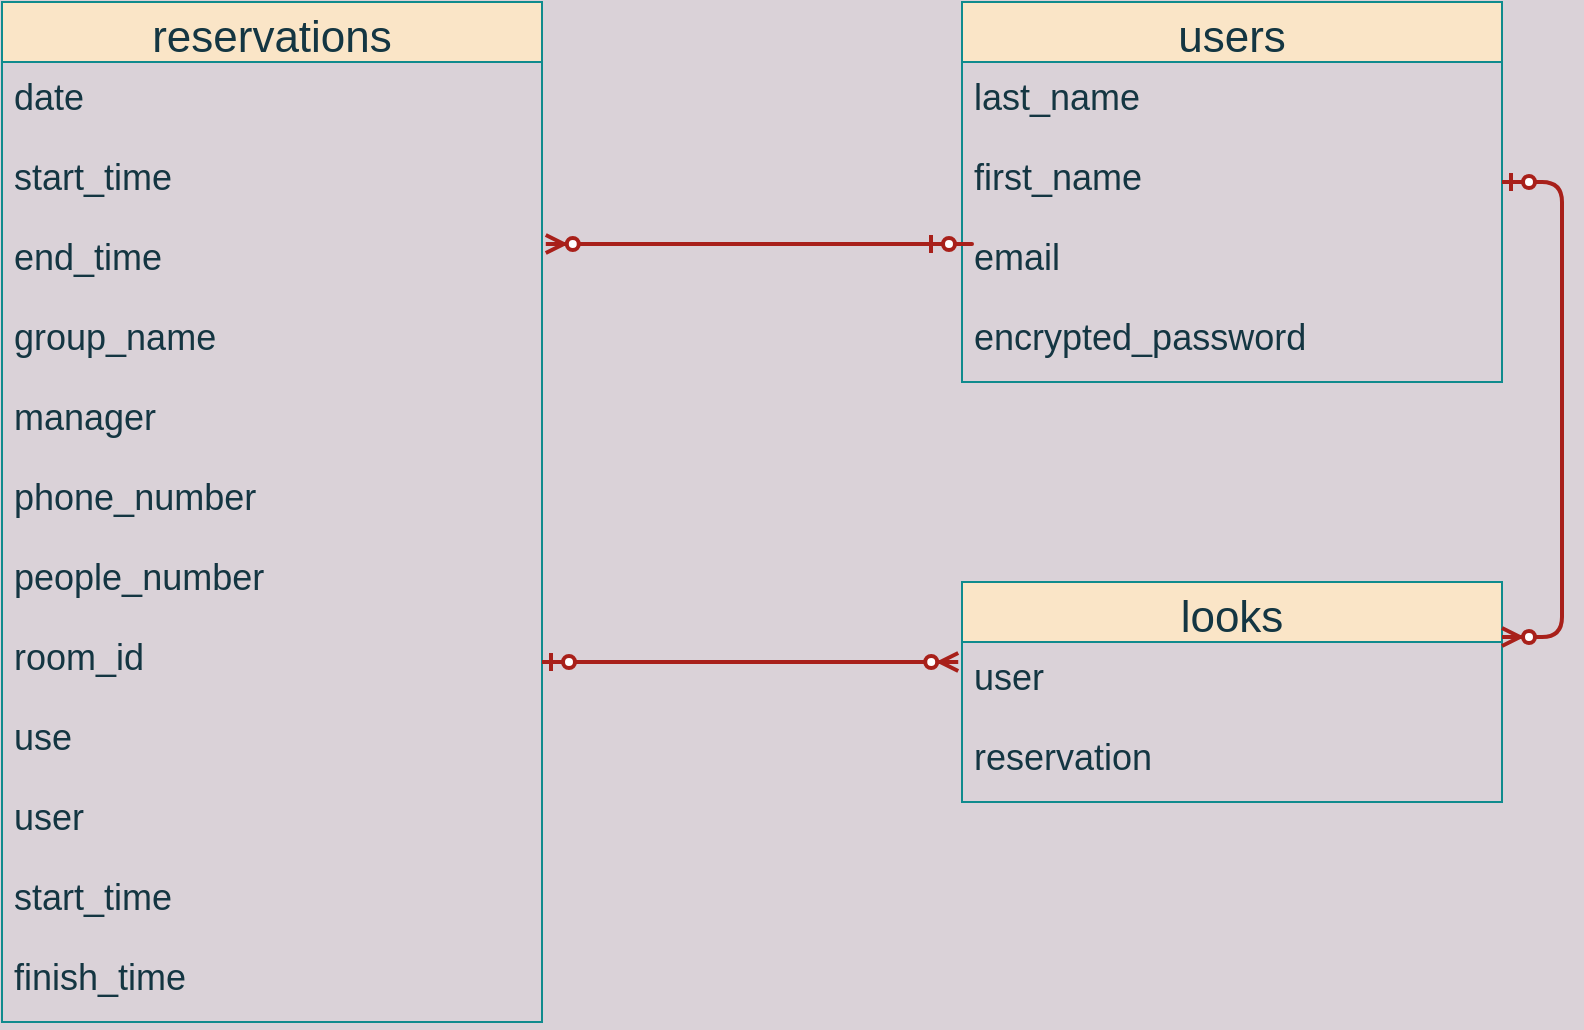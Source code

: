 <mxfile>
    <diagram id="V0sVcFjTYdBYmJDRwtOW" name="ページ1">
        <mxGraphModel dx="676" dy="680" grid="1" gridSize="10" guides="1" tooltips="1" connect="1" arrows="1" fold="1" page="0" pageScale="1" pageWidth="827" pageHeight="1169" background="#DAD2D8" math="0" shadow="0">
            <root>
                <mxCell id="0"/>
                <mxCell id="1" parent="0"/>
                <mxCell id="2" value="users" style="swimlane;fontStyle=0;childLayout=stackLayout;horizontal=1;startSize=30;horizontalStack=0;resizeParent=1;resizeParentMax=0;resizeLast=0;collapsible=1;marginBottom=0;align=center;fontSize=22;fillColor=#FAE5C7;strokeColor=#0F8B8D;fontColor=#143642;spacing=4;glass=0;" parent="1" vertex="1">
                    <mxGeometry x="540" y="240" width="270" height="190" as="geometry"/>
                </mxCell>
                <mxCell id="3" value="last_name" style="text;strokeColor=none;fillColor=none;spacingLeft=4;spacingRight=4;overflow=hidden;rotatable=0;points=[[0,0.5],[1,0.5]];portConstraint=eastwest;fontSize=18;fontColor=#143642;" parent="2" vertex="1">
                    <mxGeometry y="30" width="270" height="40" as="geometry"/>
                </mxCell>
                <mxCell id="4" value="first_name" style="text;strokeColor=none;fillColor=none;spacingLeft=4;spacingRight=4;overflow=hidden;rotatable=0;points=[[0,0.5],[1,0.5]];portConstraint=eastwest;fontSize=18;fontColor=#143642;" parent="2" vertex="1">
                    <mxGeometry y="70" width="270" height="40" as="geometry"/>
                </mxCell>
                <mxCell id="6" value="email" style="text;strokeColor=none;fillColor=none;spacingLeft=4;spacingRight=4;overflow=hidden;rotatable=0;points=[[0,0.5],[1,0.5]];portConstraint=eastwest;fontSize=18;fontColor=#143642;" parent="2" vertex="1">
                    <mxGeometry y="110" width="270" height="40" as="geometry"/>
                </mxCell>
                <mxCell id="5" value="encrypted_password" style="text;strokeColor=none;fillColor=none;spacingLeft=4;spacingRight=4;overflow=hidden;rotatable=0;points=[[0,0.5],[1,0.5]];portConstraint=eastwest;fontSize=18;fontColor=#143642;" parent="2" vertex="1">
                    <mxGeometry y="150" width="270" height="40" as="geometry"/>
                </mxCell>
                <mxCell id="8" value="reservations" style="swimlane;fontStyle=0;childLayout=stackLayout;horizontal=1;startSize=30;horizontalStack=0;resizeParent=1;resizeParentMax=0;resizeLast=0;collapsible=1;marginBottom=0;align=center;fontSize=22;fillColor=#FAE5C7;strokeColor=#0F8B8D;fontColor=#143642;spacing=4;glass=0;" parent="1" vertex="1">
                    <mxGeometry x="60" y="240" width="270" height="510" as="geometry"/>
                </mxCell>
                <mxCell id="9" value="date" style="text;strokeColor=none;fillColor=none;spacingLeft=4;spacingRight=4;overflow=hidden;rotatable=0;points=[[0,0.5],[1,0.5]];portConstraint=eastwest;fontSize=18;fontColor=#143642;" parent="8" vertex="1">
                    <mxGeometry y="30" width="270" height="40" as="geometry"/>
                </mxCell>
                <mxCell id="10" value="start_time" style="text;strokeColor=none;fillColor=none;spacingLeft=4;spacingRight=4;overflow=hidden;rotatable=0;points=[[0,0.5],[1,0.5]];portConstraint=eastwest;fontSize=18;fontColor=#143642;" parent="8" vertex="1">
                    <mxGeometry y="70" width="270" height="40" as="geometry"/>
                </mxCell>
                <mxCell id="11" value="end_time" style="text;strokeColor=none;fillColor=none;spacingLeft=4;spacingRight=4;overflow=hidden;rotatable=0;points=[[0,0.5],[1,0.5]];portConstraint=eastwest;fontSize=18;fontColor=#143642;" parent="8" vertex="1">
                    <mxGeometry y="110" width="270" height="40" as="geometry"/>
                </mxCell>
                <mxCell id="13" value="group_name" style="text;strokeColor=none;fillColor=none;spacingLeft=4;spacingRight=4;overflow=hidden;rotatable=0;points=[[0,0.5],[1,0.5]];portConstraint=eastwest;fontSize=18;fontColor=#143642;" parent="8" vertex="1">
                    <mxGeometry y="150" width="270" height="40" as="geometry"/>
                </mxCell>
                <mxCell id="14" value="manager" style="text;strokeColor=none;fillColor=none;spacingLeft=4;spacingRight=4;overflow=hidden;rotatable=0;points=[[0,0.5],[1,0.5]];portConstraint=eastwest;fontSize=18;fontColor=#143642;" parent="8" vertex="1">
                    <mxGeometry y="190" width="270" height="40" as="geometry"/>
                </mxCell>
                <mxCell id="15" value="phone_number" style="text;strokeColor=none;fillColor=none;spacingLeft=4;spacingRight=4;overflow=hidden;rotatable=0;points=[[0,0.5],[1,0.5]];portConstraint=eastwest;fontSize=18;fontColor=#143642;" parent="8" vertex="1">
                    <mxGeometry y="230" width="270" height="40" as="geometry"/>
                </mxCell>
                <mxCell id="16" value="people_number" style="text;strokeColor=none;fillColor=none;spacingLeft=4;spacingRight=4;overflow=hidden;rotatable=0;points=[[0,0.5],[1,0.5]];portConstraint=eastwest;fontSize=18;fontColor=#143642;" parent="8" vertex="1">
                    <mxGeometry y="270" width="270" height="40" as="geometry"/>
                </mxCell>
                <mxCell id="17" value="room_id" style="text;strokeColor=none;fillColor=none;spacingLeft=4;spacingRight=4;overflow=hidden;rotatable=0;points=[[0,0.5],[1,0.5]];portConstraint=eastwest;fontSize=18;fontColor=#143642;" parent="8" vertex="1">
                    <mxGeometry y="310" width="270" height="40" as="geometry"/>
                </mxCell>
                <mxCell id="19" value="use" style="text;strokeColor=none;fillColor=none;spacingLeft=4;spacingRight=4;overflow=hidden;rotatable=0;points=[[0,0.5],[1,0.5]];portConstraint=eastwest;fontSize=18;fontColor=#143642;" parent="8" vertex="1">
                    <mxGeometry y="350" width="270" height="40" as="geometry"/>
                </mxCell>
                <mxCell id="20" value="user" style="text;strokeColor=none;fillColor=none;spacingLeft=4;spacingRight=4;overflow=hidden;rotatable=0;points=[[0,0.5],[1,0.5]];portConstraint=eastwest;fontSize=18;fontColor=#143642;" parent="8" vertex="1">
                    <mxGeometry y="390" width="270" height="40" as="geometry"/>
                </mxCell>
                <mxCell id="21" value="start_time" style="text;strokeColor=none;fillColor=none;spacingLeft=4;spacingRight=4;overflow=hidden;rotatable=0;points=[[0,0.5],[1,0.5]];portConstraint=eastwest;fontSize=18;fontColor=#143642;" parent="8" vertex="1">
                    <mxGeometry y="430" width="270" height="40" as="geometry"/>
                </mxCell>
                <mxCell id="12" value="finish_time" style="text;strokeColor=none;fillColor=none;spacingLeft=4;spacingRight=4;overflow=hidden;rotatable=0;points=[[0,0.5],[1,0.5]];portConstraint=eastwest;fontSize=18;fontColor=#143642;" parent="8" vertex="1">
                    <mxGeometry y="470" width="270" height="40" as="geometry"/>
                </mxCell>
                <mxCell id="18" value="" style="edgeStyle=entityRelationEdgeStyle;fontSize=12;html=1;endArrow=ERzeroToMany;startArrow=ERzeroToOne;fontColor=#143642;strokeColor=#A8201A;fillColor=#FAE5C7;jumpSize=6;strokeWidth=2;entryX=1.007;entryY=0.275;entryDx=0;entryDy=0;entryPerimeter=0;sourcePerimeterSpacing=3;" parent="1" edge="1" target="11">
                    <mxGeometry width="100" height="100" relative="1" as="geometry">
                        <mxPoint x="520" y="361" as="sourcePoint"/>
                        <mxPoint x="390" y="450" as="targetPoint"/>
                    </mxGeometry>
                </mxCell>
                <mxCell id="22" value="looks" style="swimlane;fontStyle=0;childLayout=stackLayout;horizontal=1;startSize=30;horizontalStack=0;resizeParent=1;resizeParentMax=0;resizeLast=0;collapsible=1;marginBottom=0;align=center;fontSize=22;fillColor=#FAE5C7;strokeColor=#0F8B8D;fontColor=#143642;spacing=4;glass=0;" parent="1" vertex="1">
                    <mxGeometry x="540" y="530" width="270" height="110" as="geometry"/>
                </mxCell>
                <mxCell id="23" value="user" style="text;strokeColor=none;fillColor=none;spacingLeft=4;spacingRight=4;overflow=hidden;rotatable=0;points=[[0,0.5],[1,0.5]];portConstraint=eastwest;fontSize=18;fontColor=#143642;" parent="22" vertex="1">
                    <mxGeometry y="30" width="270" height="40" as="geometry"/>
                </mxCell>
                <mxCell id="24" value="reservation" style="text;strokeColor=none;fillColor=none;spacingLeft=4;spacingRight=4;overflow=hidden;rotatable=0;points=[[0,0.5],[1,0.5]];portConstraint=eastwest;fontSize=18;fontColor=#143642;" parent="22" vertex="1">
                    <mxGeometry y="70" width="270" height="40" as="geometry"/>
                </mxCell>
                <mxCell id="27" value="" style="edgeStyle=entityRelationEdgeStyle;fontSize=12;html=1;endArrow=ERzeroToMany;startArrow=ERzeroToOne;fontColor=#143642;strokeColor=#A8201A;fillColor=#FAE5C7;exitX=1.007;exitY=0.275;exitDx=0;exitDy=0;exitPerimeter=0;jumpSize=6;strokeWidth=2;targetPerimeterSpacing=3;" parent="1" edge="1">
                    <mxGeometry width="100" height="100" relative="1" as="geometry">
                        <mxPoint x="330.0" y="570" as="sourcePoint"/>
                        <mxPoint x="538.11" y="570" as="targetPoint"/>
                    </mxGeometry>
                </mxCell>
                <mxCell id="28" value="" style="edgeStyle=entityRelationEdgeStyle;fontSize=12;html=1;endArrow=ERzeroToMany;startArrow=ERzeroToOne;fontColor=#143642;strokeColor=#A8201A;fillColor=#FAE5C7;exitX=1;exitY=0.5;exitDx=0;exitDy=0;jumpSize=6;strokeWidth=2;targetPerimeterSpacing=3;entryX=1;entryY=0.25;entryDx=0;entryDy=0;" parent="1" source="4" target="22" edge="1">
                    <mxGeometry width="100" height="100" relative="1" as="geometry">
                        <mxPoint x="590" y="470" as="sourcePoint"/>
                        <mxPoint x="798.11" y="470" as="targetPoint"/>
                    </mxGeometry>
                </mxCell>
            </root>
        </mxGraphModel>
    </diagram>
</mxfile>